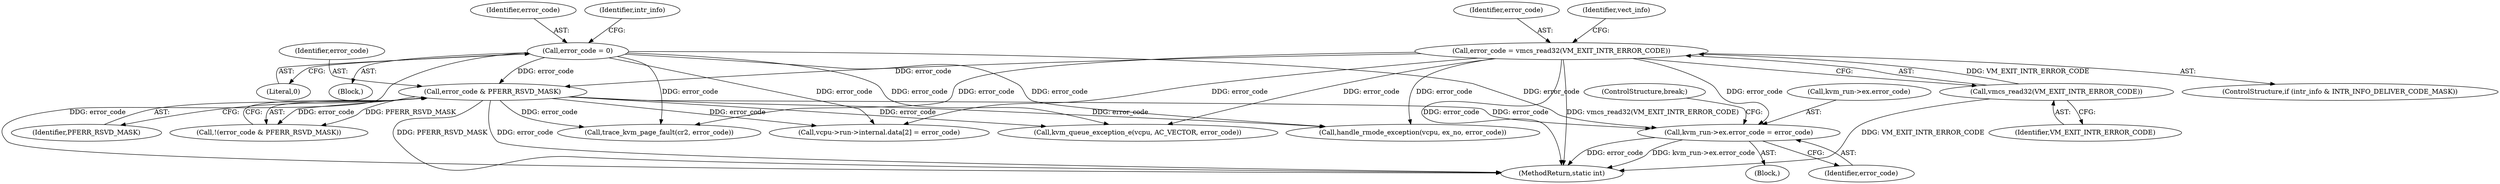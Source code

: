 digraph "0_linux_54a20552e1eae07aa240fa370a0293e006b5faed_0@pointer" {
"1000447" [label="(Call,kvm_run->ex.error_code = error_code)"];
"1000187" [label="(Call,error_code = 0)"];
"1000208" [label="(Call,error_code & PFERR_RSVD_MASK)"];
"1000194" [label="(Call,error_code = vmcs_read32(VM_EXIT_INTR_ERROR_CODE))"];
"1000196" [label="(Call,vmcs_read32(VM_EXIT_INTR_ERROR_CODE))"];
"1000197" [label="(Identifier,VM_EXIT_INTR_ERROR_CODE)"];
"1000188" [label="(Identifier,error_code)"];
"1000196" [label="(Call,vmcs_read32(VM_EXIT_INTR_ERROR_CODE))"];
"1000314" [label="(Call,handle_rmode_exception(vcpu, ex_no, error_code))"];
"1000194" [label="(Call,error_code = vmcs_read32(VM_EXIT_INTR_ERROR_CODE))"];
"1000448" [label="(Call,kvm_run->ex.error_code)"];
"1000210" [label="(Identifier,PFERR_RSVD_MASK)"];
"1000189" [label="(Literal,0)"];
"1000453" [label="(Identifier,error_code)"];
"1000190" [label="(ControlStructure,if (intr_info & INTR_INFO_DELIVER_CODE_MASK))"];
"1000457" [label="(MethodReturn,static int)"];
"1000108" [label="(Block,)"];
"1000320" [label="(Block,)"];
"1000207" [label="(Call,!(error_code & PFERR_RSVD_MASK))"];
"1000187" [label="(Call,error_code = 0)"];
"1000322" [label="(Call,kvm_queue_exception_e(vcpu, AC_VECTOR, error_code))"];
"1000282" [label="(Call,trace_kvm_page_fault(cr2, error_code))"];
"1000454" [label="(ControlStructure,break;)"];
"1000195" [label="(Identifier,error_code)"];
"1000201" [label="(Identifier,vect_info)"];
"1000192" [label="(Identifier,intr_info)"];
"1000447" [label="(Call,kvm_run->ex.error_code = error_code)"];
"1000209" [label="(Identifier,error_code)"];
"1000259" [label="(Call,vcpu->run->internal.data[2] = error_code)"];
"1000208" [label="(Call,error_code & PFERR_RSVD_MASK)"];
"1000447" -> "1000320"  [label="AST: "];
"1000447" -> "1000453"  [label="CFG: "];
"1000448" -> "1000447"  [label="AST: "];
"1000453" -> "1000447"  [label="AST: "];
"1000454" -> "1000447"  [label="CFG: "];
"1000447" -> "1000457"  [label="DDG: error_code"];
"1000447" -> "1000457"  [label="DDG: kvm_run->ex.error_code"];
"1000187" -> "1000447"  [label="DDG: error_code"];
"1000208" -> "1000447"  [label="DDG: error_code"];
"1000194" -> "1000447"  [label="DDG: error_code"];
"1000187" -> "1000108"  [label="AST: "];
"1000187" -> "1000189"  [label="CFG: "];
"1000188" -> "1000187"  [label="AST: "];
"1000189" -> "1000187"  [label="AST: "];
"1000192" -> "1000187"  [label="CFG: "];
"1000187" -> "1000457"  [label="DDG: error_code"];
"1000187" -> "1000208"  [label="DDG: error_code"];
"1000187" -> "1000259"  [label="DDG: error_code"];
"1000187" -> "1000282"  [label="DDG: error_code"];
"1000187" -> "1000314"  [label="DDG: error_code"];
"1000187" -> "1000322"  [label="DDG: error_code"];
"1000208" -> "1000207"  [label="AST: "];
"1000208" -> "1000210"  [label="CFG: "];
"1000209" -> "1000208"  [label="AST: "];
"1000210" -> "1000208"  [label="AST: "];
"1000207" -> "1000208"  [label="CFG: "];
"1000208" -> "1000457"  [label="DDG: error_code"];
"1000208" -> "1000457"  [label="DDG: PFERR_RSVD_MASK"];
"1000208" -> "1000207"  [label="DDG: error_code"];
"1000208" -> "1000207"  [label="DDG: PFERR_RSVD_MASK"];
"1000194" -> "1000208"  [label="DDG: error_code"];
"1000208" -> "1000259"  [label="DDG: error_code"];
"1000208" -> "1000282"  [label="DDG: error_code"];
"1000208" -> "1000314"  [label="DDG: error_code"];
"1000208" -> "1000322"  [label="DDG: error_code"];
"1000194" -> "1000190"  [label="AST: "];
"1000194" -> "1000196"  [label="CFG: "];
"1000195" -> "1000194"  [label="AST: "];
"1000196" -> "1000194"  [label="AST: "];
"1000201" -> "1000194"  [label="CFG: "];
"1000194" -> "1000457"  [label="DDG: error_code"];
"1000194" -> "1000457"  [label="DDG: vmcs_read32(VM_EXIT_INTR_ERROR_CODE)"];
"1000196" -> "1000194"  [label="DDG: VM_EXIT_INTR_ERROR_CODE"];
"1000194" -> "1000259"  [label="DDG: error_code"];
"1000194" -> "1000282"  [label="DDG: error_code"];
"1000194" -> "1000314"  [label="DDG: error_code"];
"1000194" -> "1000322"  [label="DDG: error_code"];
"1000196" -> "1000197"  [label="CFG: "];
"1000197" -> "1000196"  [label="AST: "];
"1000196" -> "1000457"  [label="DDG: VM_EXIT_INTR_ERROR_CODE"];
}
